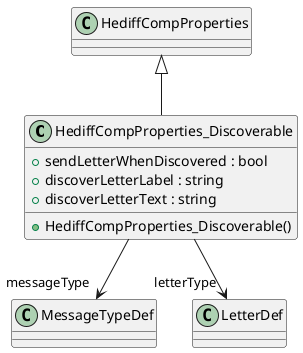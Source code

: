 @startuml
class HediffCompProperties_Discoverable {
    + sendLetterWhenDiscovered : bool
    + discoverLetterLabel : string
    + discoverLetterText : string
    + HediffCompProperties_Discoverable()
}
HediffCompProperties <|-- HediffCompProperties_Discoverable
HediffCompProperties_Discoverable --> "messageType" MessageTypeDef
HediffCompProperties_Discoverable --> "letterType" LetterDef
@enduml
